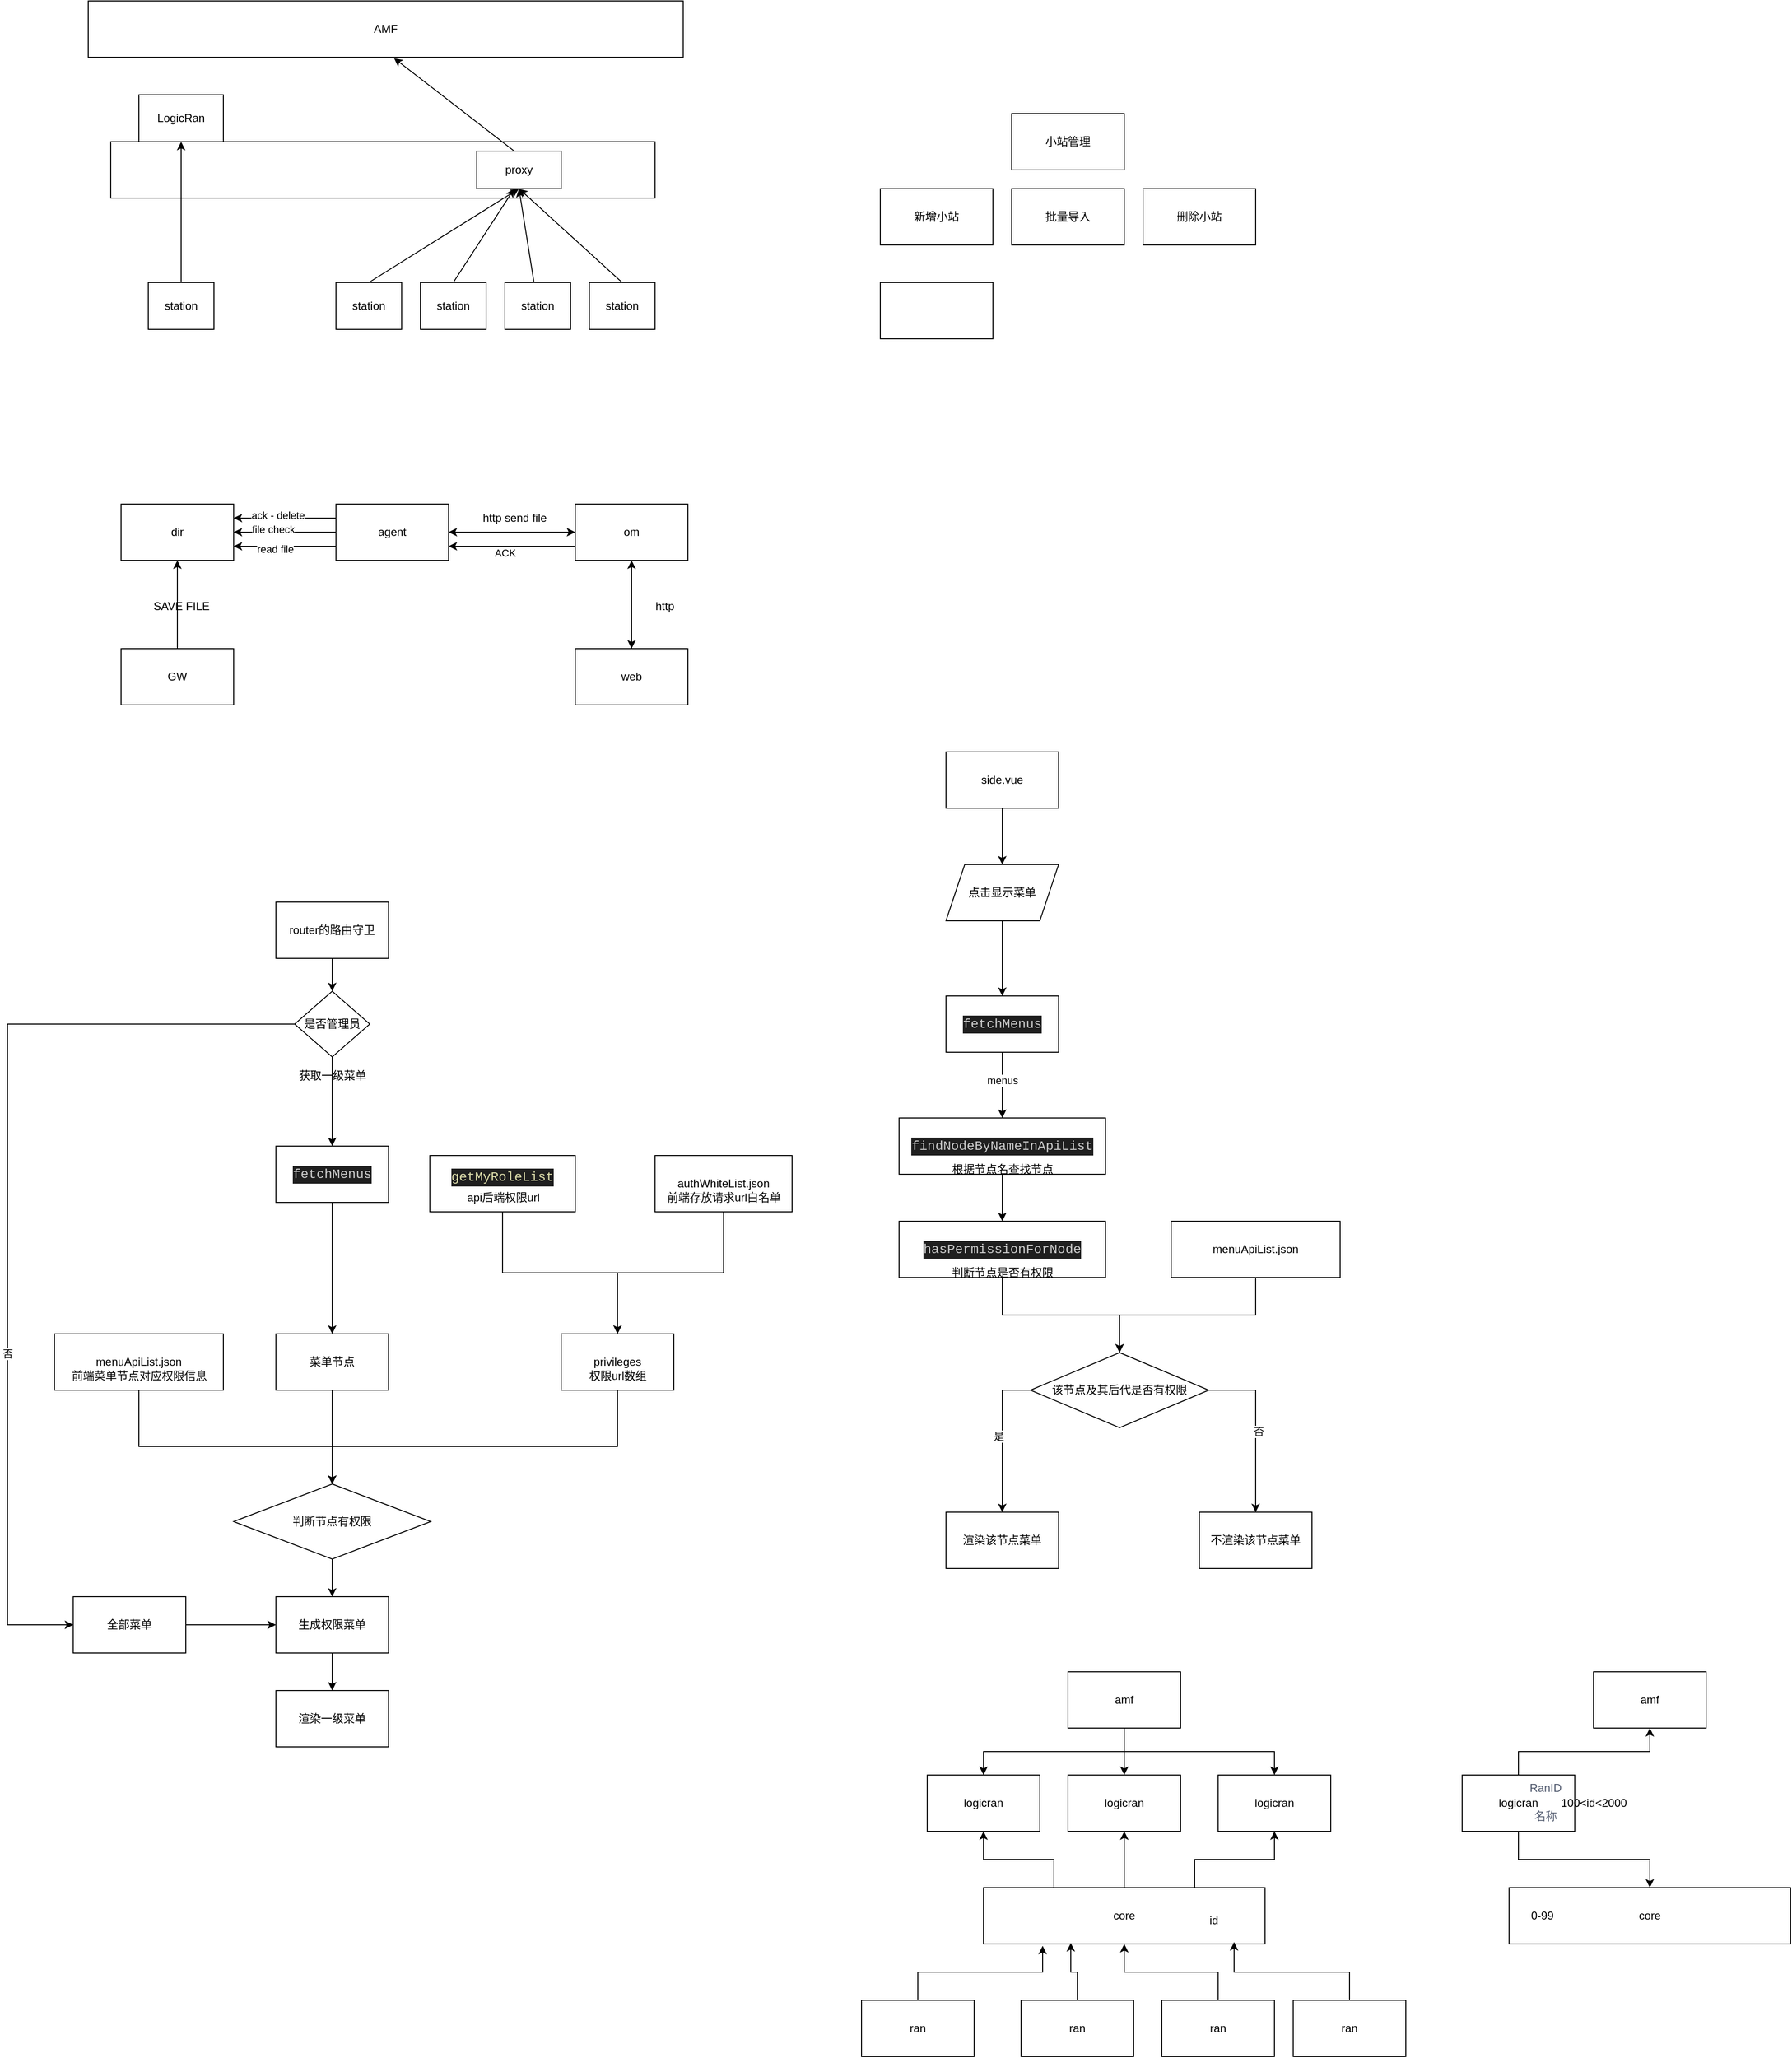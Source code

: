 <mxfile version="22.1.15" type="github">
  <diagram id="r8akQIV7CGBrM3lP9Y4Y" name="第 1 页">
    <mxGraphModel dx="581" dy="2081" grid="1" gridSize="10" guides="1" tooltips="1" connect="1" arrows="1" fold="1" page="1" pageScale="1" pageWidth="827" pageHeight="1169" math="0" shadow="0">
      <root>
        <mxCell id="0" />
        <mxCell id="1" parent="0" />
        <mxCell id="nayXP41YcCdt_hHMmjPa-1" value="menuApiList.json" style="rounded=0;whiteSpace=wrap;html=1;" parent="1" vertex="1">
          <mxGeometry x="180" y="270" width="180" height="60" as="geometry" />
        </mxCell>
        <mxCell id="nayXP41YcCdt_hHMmjPa-24" style="edgeStyle=orthogonalEdgeStyle;rounded=0;orthogonalLoop=1;jettySize=auto;html=1;exitX=0.5;exitY=1;exitDx=0;exitDy=0;" parent="1" source="nayXP41YcCdt_hHMmjPa-2" target="nayXP41YcCdt_hHMmjPa-9" edge="1">
          <mxGeometry relative="1" as="geometry" />
        </mxCell>
        <mxCell id="nayXP41YcCdt_hHMmjPa-2" value="authWhiteList.json" style="rounded=0;whiteSpace=wrap;html=1;" parent="1" vertex="1">
          <mxGeometry x="820" y="80" width="146" height="60" as="geometry" />
        </mxCell>
        <mxCell id="nayXP41YcCdt_hHMmjPa-29" style="edgeStyle=orthogonalEdgeStyle;rounded=0;orthogonalLoop=1;jettySize=auto;html=1;" parent="1" source="nayXP41YcCdt_hHMmjPa-3" target="nayXP41YcCdt_hHMmjPa-28" edge="1">
          <mxGeometry relative="1" as="geometry">
            <Array as="points">
              <mxPoint x="270" y="390" />
              <mxPoint x="476" y="390" />
            </Array>
          </mxGeometry>
        </mxCell>
        <mxCell id="nayXP41YcCdt_hHMmjPa-3" value="前端菜单节点对应权限信息" style="text;html=1;align=center;verticalAlign=middle;resizable=0;points=[];autosize=1;strokeColor=none;fillColor=none;" parent="1" vertex="1">
          <mxGeometry x="185" y="300" width="170" height="30" as="geometry" />
        </mxCell>
        <mxCell id="nayXP41YcCdt_hHMmjPa-4" value="前端存放请求url白名单" style="text;html=1;align=center;verticalAlign=middle;resizable=0;points=[];autosize=1;strokeColor=none;fillColor=none;" parent="1" vertex="1">
          <mxGeometry x="818" y="110" width="150" height="30" as="geometry" />
        </mxCell>
        <mxCell id="nayXP41YcCdt_hHMmjPa-36" value="" style="edgeStyle=orthogonalEdgeStyle;rounded=0;orthogonalLoop=1;jettySize=auto;html=1;" parent="1" source="nayXP41YcCdt_hHMmjPa-5" target="nayXP41YcCdt_hHMmjPa-35" edge="1">
          <mxGeometry relative="1" as="geometry" />
        </mxCell>
        <mxCell id="nayXP41YcCdt_hHMmjPa-5" value="router的路由守卫" style="whiteSpace=wrap;html=1;" parent="1" vertex="1">
          <mxGeometry x="416" y="-190" width="120" height="60" as="geometry" />
        </mxCell>
        <mxCell id="nayXP41YcCdt_hHMmjPa-25" style="edgeStyle=orthogonalEdgeStyle;rounded=0;orthogonalLoop=1;jettySize=auto;html=1;exitX=0.5;exitY=1;exitDx=0;exitDy=0;" parent="1" source="nayXP41YcCdt_hHMmjPa-7" target="nayXP41YcCdt_hHMmjPa-9" edge="1">
          <mxGeometry relative="1" as="geometry" />
        </mxCell>
        <mxCell id="nayXP41YcCdt_hHMmjPa-7" value="&#xa;&lt;div style=&quot;color: rgb(204, 204, 204); background-color: rgb(31, 31, 31); font-family: Consolas, &amp;quot;Courier New&amp;quot;, monospace; font-weight: normal; font-size: 14px; line-height: 19px;&quot;&gt;&lt;div&gt;&lt;span style=&quot;color: #dcdcaa;&quot;&gt;getMyRoleList&lt;/span&gt;&lt;/div&gt;&lt;/div&gt;&#xa;&#xa;" style="whiteSpace=wrap;html=1;" parent="1" vertex="1">
          <mxGeometry x="580" y="80" width="155" height="60" as="geometry" />
        </mxCell>
        <mxCell id="nayXP41YcCdt_hHMmjPa-79" style="edgeStyle=orthogonalEdgeStyle;rounded=0;orthogonalLoop=1;jettySize=auto;html=1;exitX=0.5;exitY=1;exitDx=0;exitDy=0;entryX=0.5;entryY=0;entryDx=0;entryDy=0;" parent="1" source="nayXP41YcCdt_hHMmjPa-9" target="nayXP41YcCdt_hHMmjPa-28" edge="1">
          <mxGeometry relative="1" as="geometry">
            <Array as="points">
              <mxPoint x="780" y="390" />
              <mxPoint x="476" y="390" />
            </Array>
          </mxGeometry>
        </mxCell>
        <mxCell id="nayXP41YcCdt_hHMmjPa-9" value="privileges" style="whiteSpace=wrap;html=1;" parent="1" vertex="1">
          <mxGeometry x="720" y="270" width="120" height="60" as="geometry" />
        </mxCell>
        <mxCell id="nayXP41YcCdt_hHMmjPa-12" value="权限url数组" style="text;html=1;align=center;verticalAlign=middle;resizable=0;points=[];autosize=1;strokeColor=none;fillColor=none;" parent="1" vertex="1">
          <mxGeometry x="735" y="300" width="90" height="30" as="geometry" />
        </mxCell>
        <mxCell id="nayXP41YcCdt_hHMmjPa-81" style="edgeStyle=orthogonalEdgeStyle;rounded=0;orthogonalLoop=1;jettySize=auto;html=1;exitX=0.5;exitY=1;exitDx=0;exitDy=0;" parent="1" source="nayXP41YcCdt_hHMmjPa-15" target="nayXP41YcCdt_hHMmjPa-80" edge="1">
          <mxGeometry relative="1" as="geometry" />
        </mxCell>
        <mxCell id="nayXP41YcCdt_hHMmjPa-15" value="&lt;div style=&quot;color: rgb(204, 204, 204); background-color: rgb(31, 31, 31); font-family: Consolas, &amp;quot;Courier New&amp;quot;, monospace; font-size: 14px; line-height: 19px;&quot;&gt;fetchMenus&lt;/div&gt;" style="whiteSpace=wrap;html=1;" parent="1" vertex="1">
          <mxGeometry x="416" y="70" width="120" height="60" as="geometry" />
        </mxCell>
        <mxCell id="nayXP41YcCdt_hHMmjPa-8" value="api后端权限url" style="text;html=1;align=center;verticalAlign=middle;resizable=0;points=[];autosize=1;strokeColor=none;fillColor=none;" parent="1" vertex="1">
          <mxGeometry x="607.5" y="110" width="100" height="30" as="geometry" />
        </mxCell>
        <mxCell id="nayXP41YcCdt_hHMmjPa-27" value="获取一级菜单" style="text;html=1;align=center;verticalAlign=middle;resizable=0;points=[];autosize=1;strokeColor=none;fillColor=none;" parent="1" vertex="1">
          <mxGeometry x="426" y="-20" width="100" height="30" as="geometry" />
        </mxCell>
        <mxCell id="nayXP41YcCdt_hHMmjPa-32" value="" style="edgeStyle=orthogonalEdgeStyle;rounded=0;orthogonalLoop=1;jettySize=auto;html=1;" parent="1" source="nayXP41YcCdt_hHMmjPa-28" target="nayXP41YcCdt_hHMmjPa-31" edge="1">
          <mxGeometry relative="1" as="geometry" />
        </mxCell>
        <mxCell id="nayXP41YcCdt_hHMmjPa-28" value="判断节点有权限" style="rhombus;whiteSpace=wrap;html=1;" parent="1" vertex="1">
          <mxGeometry x="371" y="430" width="210" height="80" as="geometry" />
        </mxCell>
        <mxCell id="nayXP41YcCdt_hHMmjPa-34" value="" style="edgeStyle=orthogonalEdgeStyle;rounded=0;orthogonalLoop=1;jettySize=auto;html=1;" parent="1" source="nayXP41YcCdt_hHMmjPa-31" target="nayXP41YcCdt_hHMmjPa-33" edge="1">
          <mxGeometry relative="1" as="geometry" />
        </mxCell>
        <mxCell id="nayXP41YcCdt_hHMmjPa-31" value="生成权限菜单" style="whiteSpace=wrap;html=1;" parent="1" vertex="1">
          <mxGeometry x="416" y="550" width="120" height="60" as="geometry" />
        </mxCell>
        <mxCell id="nayXP41YcCdt_hHMmjPa-33" value="渲染一级菜单" style="whiteSpace=wrap;html=1;" parent="1" vertex="1">
          <mxGeometry x="416" y="650" width="120" height="60" as="geometry" />
        </mxCell>
        <mxCell id="nayXP41YcCdt_hHMmjPa-38" style="edgeStyle=orthogonalEdgeStyle;rounded=0;orthogonalLoop=1;jettySize=auto;html=1;exitX=0.5;exitY=1;exitDx=0;exitDy=0;entryX=0.5;entryY=0;entryDx=0;entryDy=0;" parent="1" source="nayXP41YcCdt_hHMmjPa-35" target="nayXP41YcCdt_hHMmjPa-15" edge="1">
          <mxGeometry relative="1" as="geometry" />
        </mxCell>
        <mxCell id="nayXP41YcCdt_hHMmjPa-44" style="edgeStyle=orthogonalEdgeStyle;rounded=0;orthogonalLoop=1;jettySize=auto;html=1;exitX=0;exitY=0.5;exitDx=0;exitDy=0;entryX=0;entryY=0.5;entryDx=0;entryDy=0;" parent="1" source="nayXP41YcCdt_hHMmjPa-35" target="nayXP41YcCdt_hHMmjPa-45" edge="1">
          <mxGeometry relative="1" as="geometry">
            <mxPoint x="100" y="610" as="targetPoint" />
            <Array as="points">
              <mxPoint x="130" y="-60" />
              <mxPoint x="130" y="580" />
            </Array>
          </mxGeometry>
        </mxCell>
        <mxCell id="nayXP41YcCdt_hHMmjPa-47" value="否" style="edgeLabel;html=1;align=center;verticalAlign=middle;resizable=0;points=[];" parent="nayXP41YcCdt_hHMmjPa-44" vertex="1" connectable="0">
          <mxGeometry x="0.293" relative="1" as="geometry">
            <mxPoint as="offset" />
          </mxGeometry>
        </mxCell>
        <mxCell id="nayXP41YcCdt_hHMmjPa-35" value="是否管理员" style="rhombus;whiteSpace=wrap;html=1;" parent="1" vertex="1">
          <mxGeometry x="436" y="-95" width="80" height="70" as="geometry" />
        </mxCell>
        <mxCell id="nayXP41YcCdt_hHMmjPa-46" style="edgeStyle=orthogonalEdgeStyle;rounded=0;orthogonalLoop=1;jettySize=auto;html=1;exitX=1;exitY=0.5;exitDx=0;exitDy=0;" parent="1" source="nayXP41YcCdt_hHMmjPa-45" target="nayXP41YcCdt_hHMmjPa-31" edge="1">
          <mxGeometry relative="1" as="geometry" />
        </mxCell>
        <mxCell id="nayXP41YcCdt_hHMmjPa-45" value="全部菜单" style="whiteSpace=wrap;html=1;" parent="1" vertex="1">
          <mxGeometry x="200" y="550" width="120" height="60" as="geometry" />
        </mxCell>
        <mxCell id="nayXP41YcCdt_hHMmjPa-54" value="" style="edgeStyle=orthogonalEdgeStyle;rounded=0;orthogonalLoop=1;jettySize=auto;html=1;" parent="1" source="nayXP41YcCdt_hHMmjPa-48" target="nayXP41YcCdt_hHMmjPa-53" edge="1">
          <mxGeometry relative="1" as="geometry" />
        </mxCell>
        <mxCell id="nayXP41YcCdt_hHMmjPa-48" value="side.vue" style="whiteSpace=wrap;html=1;" parent="1" vertex="1">
          <mxGeometry x="1130" y="-350" width="120" height="60" as="geometry" />
        </mxCell>
        <mxCell id="nayXP41YcCdt_hHMmjPa-50" value="渲染该节点菜单" style="whiteSpace=wrap;html=1;" parent="1" vertex="1">
          <mxGeometry x="1130" y="460" width="120" height="60" as="geometry" />
        </mxCell>
        <mxCell id="nayXP41YcCdt_hHMmjPa-65" value="" style="edgeStyle=orthogonalEdgeStyle;rounded=0;orthogonalLoop=1;jettySize=auto;html=1;" parent="1" source="nayXP41YcCdt_hHMmjPa-51" target="nayXP41YcCdt_hHMmjPa-64" edge="1">
          <mxGeometry relative="1" as="geometry" />
        </mxCell>
        <mxCell id="nayXP41YcCdt_hHMmjPa-51" value="&lt;div style=&quot;color: rgb(204, 204, 204); background-color: rgb(31, 31, 31); font-family: Consolas, &amp;quot;Courier New&amp;quot;, monospace; font-size: 14px; line-height: 19px;&quot;&gt;findNodeByNameInApiList&lt;/div&gt;" style="whiteSpace=wrap;html=1;" parent="1" vertex="1">
          <mxGeometry x="1080" y="40" width="220" height="60" as="geometry" />
        </mxCell>
        <mxCell id="nayXP41YcCdt_hHMmjPa-56" value="" style="edgeStyle=orthogonalEdgeStyle;rounded=0;orthogonalLoop=1;jettySize=auto;html=1;" parent="1" source="nayXP41YcCdt_hHMmjPa-53" target="nayXP41YcCdt_hHMmjPa-55" edge="1">
          <mxGeometry relative="1" as="geometry" />
        </mxCell>
        <mxCell id="nayXP41YcCdt_hHMmjPa-53" value="点击显示菜单" style="shape=parallelogram;perimeter=parallelogramPerimeter;whiteSpace=wrap;html=1;fixedSize=1;" parent="1" vertex="1">
          <mxGeometry x="1130" y="-230" width="120" height="60" as="geometry" />
        </mxCell>
        <mxCell id="nayXP41YcCdt_hHMmjPa-57" value="" style="edgeStyle=orthogonalEdgeStyle;rounded=0;orthogonalLoop=1;jettySize=auto;html=1;" parent="1" source="nayXP41YcCdt_hHMmjPa-55" target="nayXP41YcCdt_hHMmjPa-51" edge="1">
          <mxGeometry relative="1" as="geometry" />
        </mxCell>
        <mxCell id="nayXP41YcCdt_hHMmjPa-58" value="menus" style="edgeLabel;html=1;align=center;verticalAlign=middle;resizable=0;points=[];" parent="nayXP41YcCdt_hHMmjPa-57" vertex="1" connectable="0">
          <mxGeometry x="-0.171" y="-3" relative="1" as="geometry">
            <mxPoint x="3" y="1" as="offset" />
          </mxGeometry>
        </mxCell>
        <mxCell id="nayXP41YcCdt_hHMmjPa-55" value="&lt;div style=&quot;color: rgb(204, 204, 204); background-color: rgb(31, 31, 31); font-family: Consolas, &amp;quot;Courier New&amp;quot;, monospace; font-size: 14px; line-height: 19px;&quot;&gt;fetchMenus&lt;/div&gt;" style="whiteSpace=wrap;html=1;" parent="1" vertex="1">
          <mxGeometry x="1130" y="-90" width="120" height="60" as="geometry" />
        </mxCell>
        <mxCell id="nayXP41YcCdt_hHMmjPa-67" style="edgeStyle=orthogonalEdgeStyle;rounded=0;orthogonalLoop=1;jettySize=auto;html=1;" parent="1" source="nayXP41YcCdt_hHMmjPa-59" target="nayXP41YcCdt_hHMmjPa-61" edge="1">
          <mxGeometry relative="1" as="geometry" />
        </mxCell>
        <mxCell id="nayXP41YcCdt_hHMmjPa-59" value="menuApiList.json" style="rounded=0;whiteSpace=wrap;html=1;" parent="1" vertex="1">
          <mxGeometry x="1370" y="150" width="180" height="60" as="geometry" />
        </mxCell>
        <mxCell id="nayXP41YcCdt_hHMmjPa-70" style="edgeStyle=orthogonalEdgeStyle;rounded=0;orthogonalLoop=1;jettySize=auto;html=1;exitX=0;exitY=0.5;exitDx=0;exitDy=0;" parent="1" source="nayXP41YcCdt_hHMmjPa-61" target="nayXP41YcCdt_hHMmjPa-50" edge="1">
          <mxGeometry relative="1" as="geometry" />
        </mxCell>
        <mxCell id="nayXP41YcCdt_hHMmjPa-74" value="是" style="edgeLabel;html=1;align=center;verticalAlign=middle;resizable=0;points=[];" parent="nayXP41YcCdt_hHMmjPa-70" vertex="1" connectable="0">
          <mxGeometry x="-0.013" y="-4" relative="1" as="geometry">
            <mxPoint as="offset" />
          </mxGeometry>
        </mxCell>
        <mxCell id="nayXP41YcCdt_hHMmjPa-72" style="edgeStyle=orthogonalEdgeStyle;rounded=0;orthogonalLoop=1;jettySize=auto;html=1;exitX=1;exitY=0.5;exitDx=0;exitDy=0;" parent="1" source="nayXP41YcCdt_hHMmjPa-61" target="nayXP41YcCdt_hHMmjPa-71" edge="1">
          <mxGeometry relative="1" as="geometry" />
        </mxCell>
        <mxCell id="nayXP41YcCdt_hHMmjPa-73" value="否" style="edgeLabel;html=1;align=center;verticalAlign=middle;resizable=0;points=[];" parent="nayXP41YcCdt_hHMmjPa-72" vertex="1" connectable="0">
          <mxGeometry x="0.044" y="3" relative="1" as="geometry">
            <mxPoint as="offset" />
          </mxGeometry>
        </mxCell>
        <mxCell id="nayXP41YcCdt_hHMmjPa-61" value="该节点及其后代是否有权限" style="rhombus;whiteSpace=wrap;html=1;" parent="1" vertex="1">
          <mxGeometry x="1220" y="290" width="190" height="80" as="geometry" />
        </mxCell>
        <mxCell id="nayXP41YcCdt_hHMmjPa-66" style="edgeStyle=orthogonalEdgeStyle;rounded=0;orthogonalLoop=1;jettySize=auto;html=1;" parent="1" source="nayXP41YcCdt_hHMmjPa-64" target="nayXP41YcCdt_hHMmjPa-61" edge="1">
          <mxGeometry relative="1" as="geometry" />
        </mxCell>
        <mxCell id="nayXP41YcCdt_hHMmjPa-64" value="&lt;div style=&quot;color: rgb(204, 204, 204); background-color: rgb(31, 31, 31); font-family: Consolas, &amp;quot;Courier New&amp;quot;, monospace; font-size: 14px; line-height: 19px;&quot;&gt;hasPermissionForNode&lt;/div&gt;" style="whiteSpace=wrap;html=1;" parent="1" vertex="1">
          <mxGeometry x="1080" y="150" width="220" height="60" as="geometry" />
        </mxCell>
        <mxCell id="nayXP41YcCdt_hHMmjPa-71" value="不渲染该节点菜单" style="whiteSpace=wrap;html=1;" parent="1" vertex="1">
          <mxGeometry x="1400" y="460" width="120" height="60" as="geometry" />
        </mxCell>
        <mxCell id="nayXP41YcCdt_hHMmjPa-75" value="根据节点名查找节点" style="text;html=1;align=center;verticalAlign=middle;resizable=0;points=[];autosize=1;strokeColor=none;fillColor=none;" parent="1" vertex="1">
          <mxGeometry x="1125" y="80" width="130" height="30" as="geometry" />
        </mxCell>
        <mxCell id="nayXP41YcCdt_hHMmjPa-76" value="判断节点是否有权限" style="text;html=1;align=center;verticalAlign=middle;resizable=0;points=[];autosize=1;strokeColor=none;fillColor=none;" parent="1" vertex="1">
          <mxGeometry x="1125" y="190" width="130" height="30" as="geometry" />
        </mxCell>
        <mxCell id="nayXP41YcCdt_hHMmjPa-82" value="" style="edgeStyle=orthogonalEdgeStyle;rounded=0;orthogonalLoop=1;jettySize=auto;html=1;" parent="1" source="nayXP41YcCdt_hHMmjPa-80" target="nayXP41YcCdt_hHMmjPa-28" edge="1">
          <mxGeometry relative="1" as="geometry" />
        </mxCell>
        <mxCell id="nayXP41YcCdt_hHMmjPa-80" value="菜单节点" style="whiteSpace=wrap;html=1;" parent="1" vertex="1">
          <mxGeometry x="416" y="270" width="120" height="60" as="geometry" />
        </mxCell>
        <mxCell id="s-JntNpwvqXk4a5W6YOE-53" style="edgeStyle=orthogonalEdgeStyle;rounded=0;orthogonalLoop=1;jettySize=auto;html=1;exitX=0.5;exitY=1;exitDx=0;exitDy=0;" parent="1" source="s-JntNpwvqXk4a5W6YOE-22" target="s-JntNpwvqXk4a5W6YOE-47" edge="1">
          <mxGeometry relative="1" as="geometry" />
        </mxCell>
        <mxCell id="s-JntNpwvqXk4a5W6YOE-54" style="edgeStyle=orthogonalEdgeStyle;rounded=0;orthogonalLoop=1;jettySize=auto;html=1;exitX=0.5;exitY=1;exitDx=0;exitDy=0;" parent="1" source="s-JntNpwvqXk4a5W6YOE-22" target="s-JntNpwvqXk4a5W6YOE-24" edge="1">
          <mxGeometry relative="1" as="geometry" />
        </mxCell>
        <mxCell id="s-JntNpwvqXk4a5W6YOE-55" style="edgeStyle=orthogonalEdgeStyle;rounded=0;orthogonalLoop=1;jettySize=auto;html=1;exitX=0.5;exitY=1;exitDx=0;exitDy=0;" parent="1" source="s-JntNpwvqXk4a5W6YOE-22" target="s-JntNpwvqXk4a5W6YOE-48" edge="1">
          <mxGeometry relative="1" as="geometry" />
        </mxCell>
        <mxCell id="s-JntNpwvqXk4a5W6YOE-22" value="amf&lt;br&gt;" style="whiteSpace=wrap;html=1;" parent="1" vertex="1">
          <mxGeometry x="1260" y="630" width="120" height="60" as="geometry" />
        </mxCell>
        <mxCell id="s-JntNpwvqXk4a5W6YOE-49" value="" style="edgeStyle=orthogonalEdgeStyle;rounded=0;orthogonalLoop=1;jettySize=auto;html=1;" parent="1" source="s-JntNpwvqXk4a5W6YOE-23" target="s-JntNpwvqXk4a5W6YOE-24" edge="1">
          <mxGeometry relative="1" as="geometry" />
        </mxCell>
        <mxCell id="s-JntNpwvqXk4a5W6YOE-50" style="edgeStyle=orthogonalEdgeStyle;rounded=0;orthogonalLoop=1;jettySize=auto;html=1;exitX=0.75;exitY=0;exitDx=0;exitDy=0;" parent="1" source="s-JntNpwvqXk4a5W6YOE-23" target="s-JntNpwvqXk4a5W6YOE-48" edge="1">
          <mxGeometry relative="1" as="geometry" />
        </mxCell>
        <mxCell id="s-JntNpwvqXk4a5W6YOE-51" style="edgeStyle=orthogonalEdgeStyle;rounded=0;orthogonalLoop=1;jettySize=auto;html=1;exitX=0.25;exitY=0;exitDx=0;exitDy=0;entryX=0.5;entryY=1;entryDx=0;entryDy=0;" parent="1" source="s-JntNpwvqXk4a5W6YOE-23" target="s-JntNpwvqXk4a5W6YOE-47" edge="1">
          <mxGeometry relative="1" as="geometry" />
        </mxCell>
        <mxCell id="s-JntNpwvqXk4a5W6YOE-23" value="core&lt;br&gt;" style="whiteSpace=wrap;html=1;" parent="1" vertex="1">
          <mxGeometry x="1170" y="860" width="300" height="60" as="geometry" />
        </mxCell>
        <mxCell id="s-JntNpwvqXk4a5W6YOE-24" value="logicran&lt;br&gt;" style="whiteSpace=wrap;html=1;" parent="1" vertex="1">
          <mxGeometry x="1260" y="740" width="120" height="60" as="geometry" />
        </mxCell>
        <mxCell id="s-JntNpwvqXk4a5W6YOE-25" value="ran&lt;br&gt;" style="whiteSpace=wrap;html=1;" parent="1" vertex="1">
          <mxGeometry x="1040" y="980" width="120" height="60" as="geometry" />
        </mxCell>
        <mxCell id="s-JntNpwvqXk4a5W6YOE-47" value="logicran&lt;br&gt;" style="whiteSpace=wrap;html=1;" parent="1" vertex="1">
          <mxGeometry x="1110" y="740" width="120" height="60" as="geometry" />
        </mxCell>
        <mxCell id="s-JntNpwvqXk4a5W6YOE-48" value="logicran&lt;br&gt;" style="whiteSpace=wrap;html=1;" parent="1" vertex="1">
          <mxGeometry x="1420" y="740" width="120" height="60" as="geometry" />
        </mxCell>
        <mxCell id="s-JntNpwvqXk4a5W6YOE-56" value="ran&lt;br&gt;" style="whiteSpace=wrap;html=1;" parent="1" vertex="1">
          <mxGeometry x="1500" y="980" width="120" height="60" as="geometry" />
        </mxCell>
        <mxCell id="s-JntNpwvqXk4a5W6YOE-61" style="edgeStyle=orthogonalEdgeStyle;rounded=0;orthogonalLoop=1;jettySize=auto;html=1;exitX=0.5;exitY=0;exitDx=0;exitDy=0;" parent="1" source="s-JntNpwvqXk4a5W6YOE-57" target="s-JntNpwvqXk4a5W6YOE-23" edge="1">
          <mxGeometry relative="1" as="geometry" />
        </mxCell>
        <mxCell id="s-JntNpwvqXk4a5W6YOE-57" value="ran&lt;br&gt;" style="whiteSpace=wrap;html=1;" parent="1" vertex="1">
          <mxGeometry x="1360" y="980" width="120" height="60" as="geometry" />
        </mxCell>
        <mxCell id="s-JntNpwvqXk4a5W6YOE-58" value="ran&lt;br&gt;" style="whiteSpace=wrap;html=1;" parent="1" vertex="1">
          <mxGeometry x="1210" y="980" width="120" height="60" as="geometry" />
        </mxCell>
        <mxCell id="s-JntNpwvqXk4a5W6YOE-59" style="edgeStyle=orthogonalEdgeStyle;rounded=0;orthogonalLoop=1;jettySize=auto;html=1;exitX=0.5;exitY=0;exitDx=0;exitDy=0;entryX=0.21;entryY=1.033;entryDx=0;entryDy=0;entryPerimeter=0;" parent="1" source="s-JntNpwvqXk4a5W6YOE-25" target="s-JntNpwvqXk4a5W6YOE-23" edge="1">
          <mxGeometry relative="1" as="geometry" />
        </mxCell>
        <mxCell id="s-JntNpwvqXk4a5W6YOE-60" style="edgeStyle=orthogonalEdgeStyle;rounded=0;orthogonalLoop=1;jettySize=auto;html=1;exitX=0.5;exitY=0;exitDx=0;exitDy=0;entryX=0.31;entryY=0.983;entryDx=0;entryDy=0;entryPerimeter=0;" parent="1" source="s-JntNpwvqXk4a5W6YOE-58" target="s-JntNpwvqXk4a5W6YOE-23" edge="1">
          <mxGeometry relative="1" as="geometry" />
        </mxCell>
        <mxCell id="s-JntNpwvqXk4a5W6YOE-62" style="edgeStyle=orthogonalEdgeStyle;rounded=0;orthogonalLoop=1;jettySize=auto;html=1;exitX=0.5;exitY=0;exitDx=0;exitDy=0;entryX=0.89;entryY=0.967;entryDx=0;entryDy=0;entryPerimeter=0;" parent="1" source="s-JntNpwvqXk4a5W6YOE-56" target="s-JntNpwvqXk4a5W6YOE-23" edge="1">
          <mxGeometry relative="1" as="geometry" />
        </mxCell>
        <mxCell id="s-JntNpwvqXk4a5W6YOE-63" value="id" style="text;html=1;align=center;verticalAlign=middle;resizable=0;points=[];autosize=1;strokeColor=none;fillColor=none;" parent="1" vertex="1">
          <mxGeometry x="1400" y="880" width="30" height="30" as="geometry" />
        </mxCell>
        <mxCell id="s-JntNpwvqXk4a5W6YOE-64" value="core&lt;br&gt;" style="whiteSpace=wrap;html=1;" parent="1" vertex="1">
          <mxGeometry x="1730" y="860" width="300" height="60" as="geometry" />
        </mxCell>
        <mxCell id="s-JntNpwvqXk4a5W6YOE-66" style="edgeStyle=orthogonalEdgeStyle;rounded=0;orthogonalLoop=1;jettySize=auto;html=1;exitX=0.5;exitY=1;exitDx=0;exitDy=0;" parent="1" source="s-JntNpwvqXk4a5W6YOE-65" target="s-JntNpwvqXk4a5W6YOE-64" edge="1">
          <mxGeometry relative="1" as="geometry" />
        </mxCell>
        <mxCell id="s-JntNpwvqXk4a5W6YOE-70" style="edgeStyle=orthogonalEdgeStyle;rounded=0;orthogonalLoop=1;jettySize=auto;html=1;exitX=0.5;exitY=0;exitDx=0;exitDy=0;" parent="1" source="s-JntNpwvqXk4a5W6YOE-65" target="s-JntNpwvqXk4a5W6YOE-69" edge="1">
          <mxGeometry relative="1" as="geometry" />
        </mxCell>
        <mxCell id="s-JntNpwvqXk4a5W6YOE-65" value="logicran&lt;br&gt;" style="whiteSpace=wrap;html=1;" parent="1" vertex="1">
          <mxGeometry x="1680" y="740" width="120" height="60" as="geometry" />
        </mxCell>
        <mxCell id="s-JntNpwvqXk4a5W6YOE-67" value="&lt;span style=&quot;color: rgb(81, 90, 110); font-family: Avenir, Helvetica, Arial, sans-serif; font-size: 12px; font-style: normal; font-variant-ligatures: normal; font-variant-caps: normal; font-weight: 400; letter-spacing: normal; orphans: 2; text-align: right; text-indent: 0px; text-transform: none; widows: 2; word-spacing: 0px; -webkit-text-stroke-width: 0px; background-color: rgb(255, 255, 255); text-decoration-thickness: initial; text-decoration-style: initial; text-decoration-color: initial; float: none; display: inline !important;&quot;&gt;RanID&lt;/span&gt;" style="text;whiteSpace=wrap;html=1;" parent="1" vertex="1">
          <mxGeometry x="1750" y="740" width="70" height="40" as="geometry" />
        </mxCell>
        <mxCell id="s-JntNpwvqXk4a5W6YOE-68" value="&lt;span style=&quot;color: rgb(81, 90, 110); font-family: Avenir, Helvetica, Arial, sans-serif; font-size: 12px; font-style: normal; font-variant-ligatures: normal; font-variant-caps: normal; font-weight: 400; letter-spacing: normal; orphans: 2; text-align: right; text-indent: 0px; text-transform: none; widows: 2; word-spacing: 0px; -webkit-text-stroke-width: 0px; background-color: rgb(255, 255, 255); text-decoration-thickness: initial; text-decoration-style: initial; text-decoration-color: initial; float: none; display: inline !important;&quot;&gt;名称&lt;/span&gt;" style="text;whiteSpace=wrap;html=1;" parent="1" vertex="1">
          <mxGeometry x="1755" y="770" width="60" height="40" as="geometry" />
        </mxCell>
        <mxCell id="s-JntNpwvqXk4a5W6YOE-69" value="amf&lt;br&gt;" style="whiteSpace=wrap;html=1;" parent="1" vertex="1">
          <mxGeometry x="1820" y="630" width="120" height="60" as="geometry" />
        </mxCell>
        <mxCell id="s-JntNpwvqXk4a5W6YOE-71" value="100&amp;lt;id&amp;lt;2000&lt;br&gt;" style="text;html=1;align=center;verticalAlign=middle;resizable=0;points=[];autosize=1;strokeColor=none;fillColor=none;" parent="1" vertex="1">
          <mxGeometry x="1770" y="755" width="100" height="30" as="geometry" />
        </mxCell>
        <mxCell id="s-JntNpwvqXk4a5W6YOE-73" value="0-99" style="text;html=1;align=center;verticalAlign=middle;resizable=0;points=[];autosize=1;strokeColor=none;fillColor=none;" parent="1" vertex="1">
          <mxGeometry x="1740" y="875" width="50" height="30" as="geometry" />
        </mxCell>
        <mxCell id="RZryPaaWbks3N3tCYVJa-5" style="edgeStyle=orthogonalEdgeStyle;rounded=0;orthogonalLoop=1;jettySize=auto;html=1;exitX=1;exitY=0.5;exitDx=0;exitDy=0;" parent="1" source="RZryPaaWbks3N3tCYVJa-1" target="RZryPaaWbks3N3tCYVJa-4" edge="1">
          <mxGeometry relative="1" as="geometry" />
        </mxCell>
        <mxCell id="RZryPaaWbks3N3tCYVJa-19" style="edgeStyle=orthogonalEdgeStyle;rounded=0;orthogonalLoop=1;jettySize=auto;html=1;exitX=0;exitY=0.25;exitDx=0;exitDy=0;entryX=1;entryY=0.25;entryDx=0;entryDy=0;" parent="1" source="RZryPaaWbks3N3tCYVJa-1" target="RZryPaaWbks3N3tCYVJa-2" edge="1">
          <mxGeometry relative="1" as="geometry" />
        </mxCell>
        <mxCell id="RZryPaaWbks3N3tCYVJa-20" value="ack - delete&lt;br&gt;" style="edgeLabel;html=1;align=center;verticalAlign=middle;resizable=0;points=[];" parent="RZryPaaWbks3N3tCYVJa-19" vertex="1" connectable="0">
          <mxGeometry x="0.138" y="-3" relative="1" as="geometry">
            <mxPoint as="offset" />
          </mxGeometry>
        </mxCell>
        <mxCell id="RZryPaaWbks3N3tCYVJa-22" style="edgeStyle=orthogonalEdgeStyle;rounded=0;orthogonalLoop=1;jettySize=auto;html=1;exitX=0;exitY=0.5;exitDx=0;exitDy=0;" parent="1" source="RZryPaaWbks3N3tCYVJa-1" target="RZryPaaWbks3N3tCYVJa-2" edge="1">
          <mxGeometry relative="1" as="geometry" />
        </mxCell>
        <mxCell id="RZryPaaWbks3N3tCYVJa-23" value="file check" style="edgeLabel;html=1;align=center;verticalAlign=middle;resizable=0;points=[];" parent="RZryPaaWbks3N3tCYVJa-22" vertex="1" connectable="0">
          <mxGeometry x="0.229" y="-3" relative="1" as="geometry">
            <mxPoint as="offset" />
          </mxGeometry>
        </mxCell>
        <mxCell id="RZryPaaWbks3N3tCYVJa-24" style="edgeStyle=orthogonalEdgeStyle;rounded=0;orthogonalLoop=1;jettySize=auto;html=1;exitX=0;exitY=0.75;exitDx=0;exitDy=0;entryX=1;entryY=0.75;entryDx=0;entryDy=0;" parent="1" source="RZryPaaWbks3N3tCYVJa-1" target="RZryPaaWbks3N3tCYVJa-2" edge="1">
          <mxGeometry relative="1" as="geometry" />
        </mxCell>
        <mxCell id="RZryPaaWbks3N3tCYVJa-25" value="read file" style="edgeLabel;html=1;align=center;verticalAlign=middle;resizable=0;points=[];" parent="RZryPaaWbks3N3tCYVJa-24" vertex="1" connectable="0">
          <mxGeometry x="0.193" y="3" relative="1" as="geometry">
            <mxPoint as="offset" />
          </mxGeometry>
        </mxCell>
        <mxCell id="RZryPaaWbks3N3tCYVJa-1" value="agent" style="whiteSpace=wrap;html=1;" parent="1" vertex="1">
          <mxGeometry x="480" y="-614" width="120" height="60" as="geometry" />
        </mxCell>
        <mxCell id="RZryPaaWbks3N3tCYVJa-2" value="dir" style="whiteSpace=wrap;html=1;" parent="1" vertex="1">
          <mxGeometry x="251" y="-614" width="120" height="60" as="geometry" />
        </mxCell>
        <mxCell id="RZryPaaWbks3N3tCYVJa-6" style="edgeStyle=orthogonalEdgeStyle;rounded=0;orthogonalLoop=1;jettySize=auto;html=1;exitX=0;exitY=0.5;exitDx=0;exitDy=0;entryX=1;entryY=0.5;entryDx=0;entryDy=0;" parent="1" source="RZryPaaWbks3N3tCYVJa-4" target="RZryPaaWbks3N3tCYVJa-1" edge="1">
          <mxGeometry relative="1" as="geometry" />
        </mxCell>
        <mxCell id="RZryPaaWbks3N3tCYVJa-9" style="edgeStyle=orthogonalEdgeStyle;rounded=0;orthogonalLoop=1;jettySize=auto;html=1;exitX=0.5;exitY=1;exitDx=0;exitDy=0;entryX=0.5;entryY=0;entryDx=0;entryDy=0;" parent="1" source="RZryPaaWbks3N3tCYVJa-4" target="RZryPaaWbks3N3tCYVJa-8" edge="1">
          <mxGeometry relative="1" as="geometry" />
        </mxCell>
        <mxCell id="RZryPaaWbks3N3tCYVJa-16" style="edgeStyle=orthogonalEdgeStyle;rounded=0;orthogonalLoop=1;jettySize=auto;html=1;exitX=0;exitY=0.75;exitDx=0;exitDy=0;entryX=1;entryY=0.75;entryDx=0;entryDy=0;" parent="1" source="RZryPaaWbks3N3tCYVJa-4" target="RZryPaaWbks3N3tCYVJa-1" edge="1">
          <mxGeometry relative="1" as="geometry" />
        </mxCell>
        <mxCell id="RZryPaaWbks3N3tCYVJa-17" value="ACK" style="edgeLabel;html=1;align=center;verticalAlign=middle;resizable=0;points=[];" parent="RZryPaaWbks3N3tCYVJa-16" vertex="1" connectable="0">
          <mxGeometry x="0.481" y="7" relative="1" as="geometry">
            <mxPoint x="25" as="offset" />
          </mxGeometry>
        </mxCell>
        <mxCell id="RZryPaaWbks3N3tCYVJa-4" value="om" style="whiteSpace=wrap;html=1;" parent="1" vertex="1">
          <mxGeometry x="735" y="-614" width="120" height="60" as="geometry" />
        </mxCell>
        <mxCell id="RZryPaaWbks3N3tCYVJa-7" value="http send file" style="text;html=1;align=center;verticalAlign=middle;resizable=0;points=[];autosize=1;strokeColor=none;fillColor=none;" parent="1" vertex="1">
          <mxGeometry x="625" y="-614" width="90" height="30" as="geometry" />
        </mxCell>
        <mxCell id="RZryPaaWbks3N3tCYVJa-10" style="edgeStyle=orthogonalEdgeStyle;rounded=0;orthogonalLoop=1;jettySize=auto;html=1;exitX=0.5;exitY=0;exitDx=0;exitDy=0;entryX=0.5;entryY=1;entryDx=0;entryDy=0;" parent="1" source="RZryPaaWbks3N3tCYVJa-8" target="RZryPaaWbks3N3tCYVJa-4" edge="1">
          <mxGeometry relative="1" as="geometry" />
        </mxCell>
        <mxCell id="RZryPaaWbks3N3tCYVJa-8" value="web" style="whiteSpace=wrap;html=1;" parent="1" vertex="1">
          <mxGeometry x="735" y="-460" width="120" height="60" as="geometry" />
        </mxCell>
        <mxCell id="RZryPaaWbks3N3tCYVJa-11" value="http" style="text;html=1;align=center;verticalAlign=middle;resizable=0;points=[];autosize=1;strokeColor=none;fillColor=none;" parent="1" vertex="1">
          <mxGeometry x="810" y="-520" width="40" height="30" as="geometry" />
        </mxCell>
        <mxCell id="RZryPaaWbks3N3tCYVJa-13" value="" style="edgeStyle=orthogonalEdgeStyle;rounded=0;orthogonalLoop=1;jettySize=auto;html=1;" parent="1" source="RZryPaaWbks3N3tCYVJa-12" target="RZryPaaWbks3N3tCYVJa-2" edge="1">
          <mxGeometry relative="1" as="geometry" />
        </mxCell>
        <mxCell id="RZryPaaWbks3N3tCYVJa-12" value="GW" style="whiteSpace=wrap;html=1;" parent="1" vertex="1">
          <mxGeometry x="251" y="-460" width="120" height="60" as="geometry" />
        </mxCell>
        <mxCell id="RZryPaaWbks3N3tCYVJa-14" value="SAVE FILE" style="text;html=1;align=center;verticalAlign=middle;resizable=0;points=[];autosize=1;strokeColor=none;fillColor=none;" parent="1" vertex="1">
          <mxGeometry x="275" y="-520" width="80" height="30" as="geometry" />
        </mxCell>
        <mxCell id="yOBXH1CnRbDypzO_mBWQ-1" value="" style="rounded=0;whiteSpace=wrap;html=1;" vertex="1" parent="1">
          <mxGeometry x="240" y="-1000" width="580" height="60" as="geometry" />
        </mxCell>
        <mxCell id="yOBXH1CnRbDypzO_mBWQ-3" value="station" style="whiteSpace=wrap;html=1;" vertex="1" parent="1">
          <mxGeometry x="480" y="-850" width="70" height="50" as="geometry" />
        </mxCell>
        <mxCell id="yOBXH1CnRbDypzO_mBWQ-4" value="station" style="whiteSpace=wrap;html=1;" vertex="1" parent="1">
          <mxGeometry x="570" y="-850" width="70" height="50" as="geometry" />
        </mxCell>
        <mxCell id="yOBXH1CnRbDypzO_mBWQ-5" value="station" style="whiteSpace=wrap;html=1;" vertex="1" parent="1">
          <mxGeometry x="660" y="-850" width="70" height="50" as="geometry" />
        </mxCell>
        <mxCell id="yOBXH1CnRbDypzO_mBWQ-6" value="station" style="whiteSpace=wrap;html=1;" vertex="1" parent="1">
          <mxGeometry x="750" y="-850" width="70" height="50" as="geometry" />
        </mxCell>
        <mxCell id="yOBXH1CnRbDypzO_mBWQ-8" value="LogicRan" style="whiteSpace=wrap;html=1;" vertex="1" parent="1">
          <mxGeometry x="270" y="-1050" width="90" height="50" as="geometry" />
        </mxCell>
        <mxCell id="yOBXH1CnRbDypzO_mBWQ-11" style="edgeStyle=orthogonalEdgeStyle;rounded=0;orthogonalLoop=1;jettySize=auto;html=1;" edge="1" parent="1" source="yOBXH1CnRbDypzO_mBWQ-10" target="yOBXH1CnRbDypzO_mBWQ-8">
          <mxGeometry relative="1" as="geometry" />
        </mxCell>
        <mxCell id="yOBXH1CnRbDypzO_mBWQ-10" value="station" style="whiteSpace=wrap;html=1;" vertex="1" parent="1">
          <mxGeometry x="280" y="-850" width="70" height="50" as="geometry" />
        </mxCell>
        <mxCell id="yOBXH1CnRbDypzO_mBWQ-12" value="proxy" style="whiteSpace=wrap;html=1;" vertex="1" parent="1">
          <mxGeometry x="630" y="-990" width="90" height="40" as="geometry" />
        </mxCell>
        <mxCell id="yOBXH1CnRbDypzO_mBWQ-13" value="AMF" style="whiteSpace=wrap;html=1;" vertex="1" parent="1">
          <mxGeometry x="216" y="-1150" width="634" height="60" as="geometry" />
        </mxCell>
        <mxCell id="yOBXH1CnRbDypzO_mBWQ-15" value="" style="endArrow=classic;html=1;rounded=0;entryX=0.5;entryY=1;entryDx=0;entryDy=0;exitX=0.5;exitY=0;exitDx=0;exitDy=0;" edge="1" parent="1" source="yOBXH1CnRbDypzO_mBWQ-3" target="yOBXH1CnRbDypzO_mBWQ-12">
          <mxGeometry width="50" height="50" relative="1" as="geometry">
            <mxPoint x="514.5" y="-870" as="sourcePoint" />
            <mxPoint x="514.5" y="-960" as="targetPoint" />
          </mxGeometry>
        </mxCell>
        <mxCell id="yOBXH1CnRbDypzO_mBWQ-16" value="" style="endArrow=classic;html=1;rounded=0;entryX=0.514;entryY=1.017;entryDx=0;entryDy=0;entryPerimeter=0;" edge="1" parent="1" target="yOBXH1CnRbDypzO_mBWQ-13">
          <mxGeometry width="50" height="50" relative="1" as="geometry">
            <mxPoint x="670" y="-990" as="sourcePoint" />
            <mxPoint x="720" y="-1040" as="targetPoint" />
          </mxGeometry>
        </mxCell>
        <mxCell id="yOBXH1CnRbDypzO_mBWQ-17" value="" style="edgeStyle=none;orthogonalLoop=1;jettySize=auto;html=1;rounded=0;exitX=0.5;exitY=0;exitDx=0;exitDy=0;" edge="1" parent="1" source="yOBXH1CnRbDypzO_mBWQ-4">
          <mxGeometry width="100" relative="1" as="geometry">
            <mxPoint x="650" y="-890" as="sourcePoint" />
            <mxPoint x="670" y="-950" as="targetPoint" />
            <Array as="points" />
          </mxGeometry>
        </mxCell>
        <mxCell id="yOBXH1CnRbDypzO_mBWQ-18" value="" style="edgeStyle=none;orthogonalLoop=1;jettySize=auto;html=1;rounded=0;entryX=0.5;entryY=1;entryDx=0;entryDy=0;" edge="1" parent="1" source="yOBXH1CnRbDypzO_mBWQ-5" target="yOBXH1CnRbDypzO_mBWQ-12">
          <mxGeometry width="100" relative="1" as="geometry">
            <mxPoint x="650" y="-900" as="sourcePoint" />
            <mxPoint x="750" y="-900" as="targetPoint" />
            <Array as="points" />
          </mxGeometry>
        </mxCell>
        <mxCell id="yOBXH1CnRbDypzO_mBWQ-19" value="" style="edgeStyle=none;orthogonalLoop=1;jettySize=auto;html=1;rounded=0;entryX=0.5;entryY=1;entryDx=0;entryDy=0;exitX=0.5;exitY=0;exitDx=0;exitDy=0;" edge="1" parent="1" source="yOBXH1CnRbDypzO_mBWQ-6" target="yOBXH1CnRbDypzO_mBWQ-12">
          <mxGeometry width="100" relative="1" as="geometry">
            <mxPoint x="730" y="-900" as="sourcePoint" />
            <mxPoint x="830" y="-900" as="targetPoint" />
            <Array as="points" />
          </mxGeometry>
        </mxCell>
        <mxCell id="yOBXH1CnRbDypzO_mBWQ-44" value="小站管理" style="whiteSpace=wrap;html=1;" vertex="1" parent="1">
          <mxGeometry x="1200" y="-1030" width="120" height="60" as="geometry" />
        </mxCell>
        <mxCell id="yOBXH1CnRbDypzO_mBWQ-45" value="新增小站" style="whiteSpace=wrap;html=1;" vertex="1" parent="1">
          <mxGeometry x="1060" y="-950" width="120" height="60" as="geometry" />
        </mxCell>
        <mxCell id="yOBXH1CnRbDypzO_mBWQ-46" value="删除小站" style="whiteSpace=wrap;html=1;" vertex="1" parent="1">
          <mxGeometry x="1340" y="-950" width="120" height="60" as="geometry" />
        </mxCell>
        <mxCell id="yOBXH1CnRbDypzO_mBWQ-47" value="批量导入" style="whiteSpace=wrap;html=1;" vertex="1" parent="1">
          <mxGeometry x="1200" y="-950" width="120" height="60" as="geometry" />
        </mxCell>
        <mxCell id="yOBXH1CnRbDypzO_mBWQ-48" value="" style="whiteSpace=wrap;html=1;" vertex="1" parent="1">
          <mxGeometry x="1060" y="-850" width="120" height="60" as="geometry" />
        </mxCell>
      </root>
    </mxGraphModel>
  </diagram>
</mxfile>

